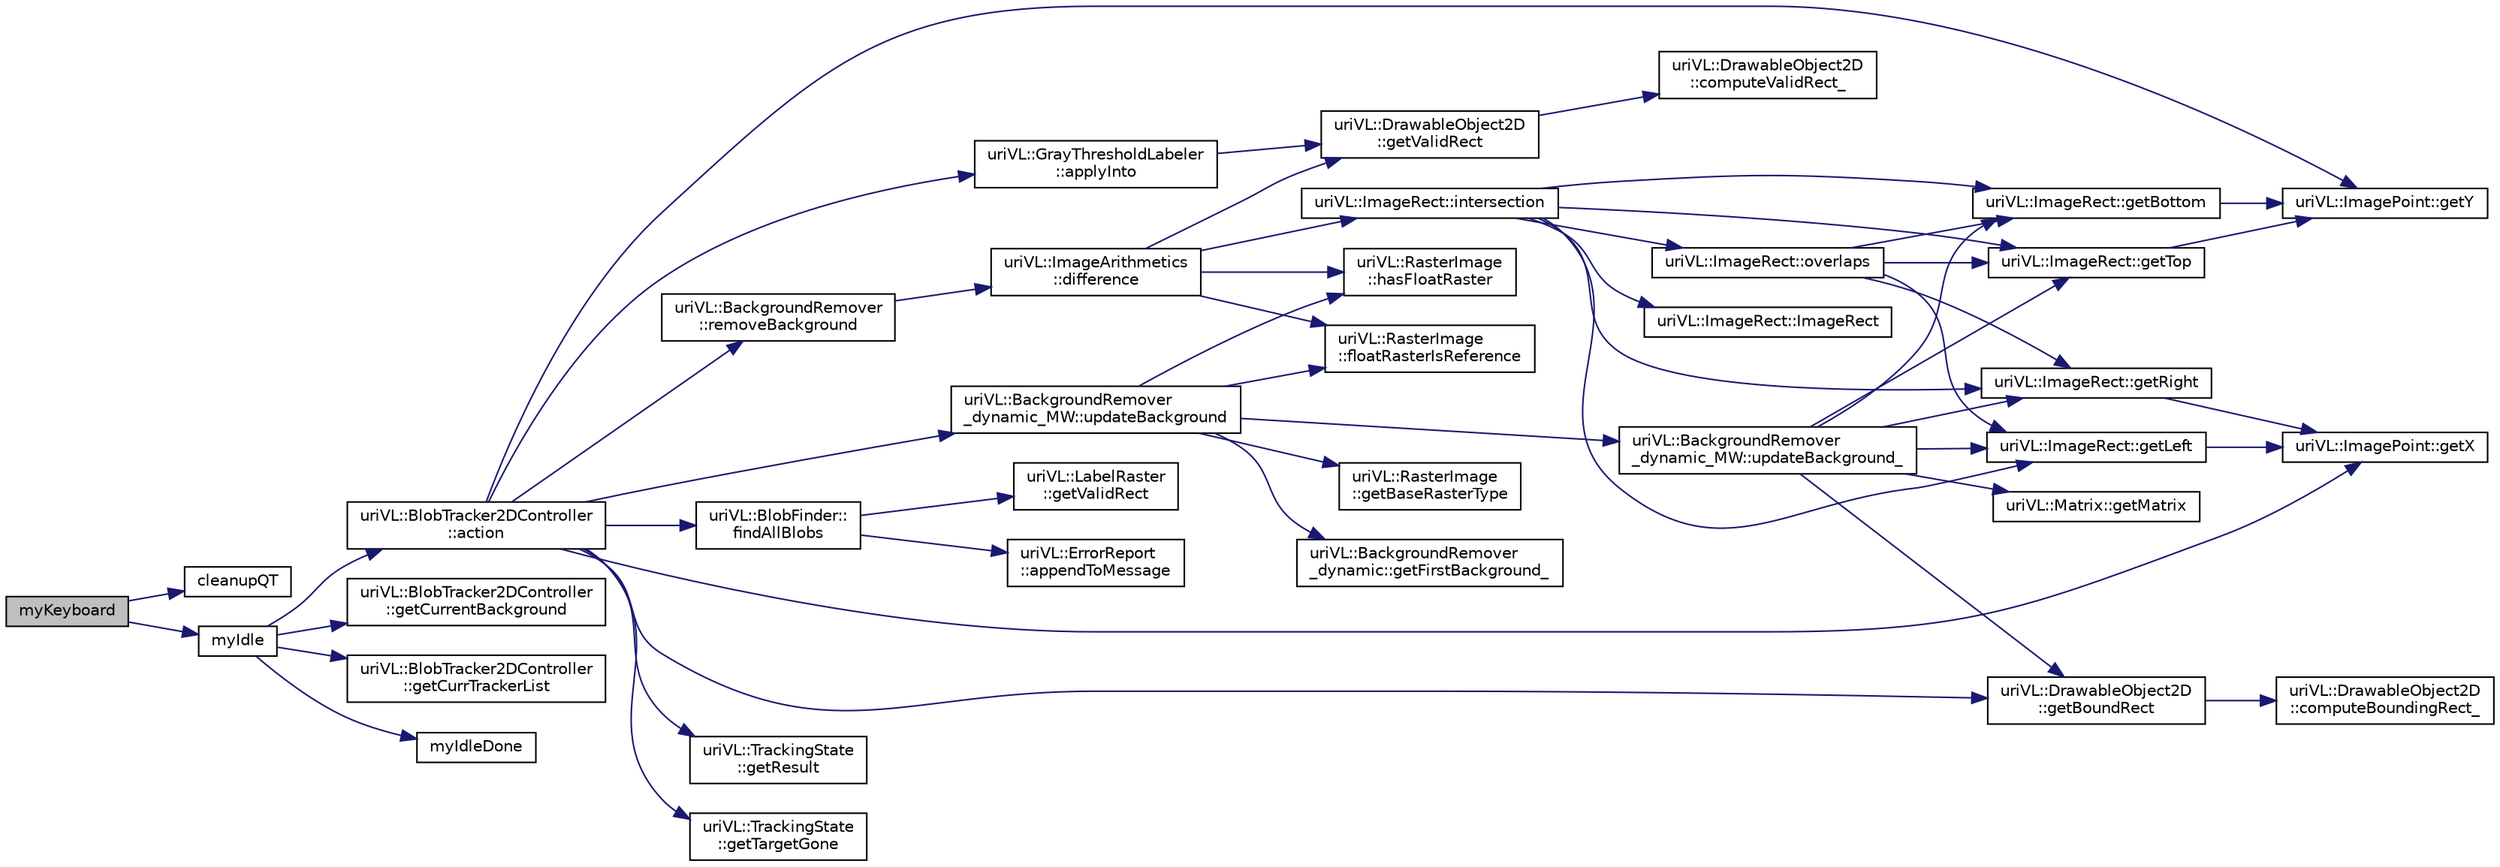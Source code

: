 digraph "myKeyboard"
{
  edge [fontname="Helvetica",fontsize="10",labelfontname="Helvetica",labelfontsize="10"];
  node [fontname="Helvetica",fontsize="10",shape=record];
  rankdir="LR";
  Node1 [label="myKeyboard",height=0.2,width=0.4,color="black", fillcolor="grey75", style="filled", fontcolor="black"];
  Node1 -> Node2 [color="midnightblue",fontsize="10",style="solid",fontname="Helvetica"];
  Node2 [label="cleanupQT",height=0.2,width=0.4,color="black", fillcolor="white", style="filled",URL="$Tracking2DDynamic__main_8cpp.html#aacd0165f2c23bad146febb560c1b2c9c"];
  Node1 -> Node3 [color="midnightblue",fontsize="10",style="solid",fontname="Helvetica"];
  Node3 [label="myIdle",height=0.2,width=0.4,color="black", fillcolor="white", style="filled",URL="$Tracking2DDynamic__main_8cpp.html#a8b6b5874f18eb288af28f2ea8dc37afd"];
  Node3 -> Node4 [color="midnightblue",fontsize="10",style="solid",fontname="Helvetica"];
  Node4 [label="uriVL::BlobTracker2DController\l::action",height=0.2,width=0.4,color="black", fillcolor="white", style="filled",URL="$classuriVL_1_1BlobTracker2DController.html#a81e97f03587a4f08b7aa6a3102153eab",tooltip="Begin control loop find all blobs, (if some one new, send a tracker), update background using dynamic..."];
  Node4 -> Node5 [color="midnightblue",fontsize="10",style="solid",fontname="Helvetica"];
  Node5 [label="uriVL::BackgroundRemover\l::removeBackground",height=0.2,width=0.4,color="black", fillcolor="white", style="filled",URL="$classuriVL_1_1BackgroundRemover.html#abc98112b58d331c8d76f0e57ab96b965",tooltip="Computes the difference between this raster image and the one stored as background (using the default..."];
  Node5 -> Node6 [color="midnightblue",fontsize="10",style="solid",fontname="Helvetica"];
  Node6 [label="uriVL::ImageArithmetics\l::difference",height=0.2,width=0.4,color="black", fillcolor="white", style="filled",URL="$classuriVL_1_1ImageArithmetics.html#ac0e7860adc74aa3a1262f62790e9dbdb",tooltip="Computes the difference between two raster images. "];
  Node6 -> Node7 [color="midnightblue",fontsize="10",style="solid",fontname="Helvetica"];
  Node7 [label="uriVL::ImageRect::intersection",height=0.2,width=0.4,color="black", fillcolor="white", style="filled",URL="$classuriVL_1_1ImageRect.html#a4efe309aec03dcdb3e12ff86a906e6fb",tooltip="Returns the intersection of the two rectangles received as parameters. "];
  Node7 -> Node8 [color="midnightblue",fontsize="10",style="solid",fontname="Helvetica"];
  Node8 [label="uriVL::ImageRect::overlaps",height=0.2,width=0.4,color="black", fillcolor="white", style="filled",URL="$classuriVL_1_1ImageRect.html#a707979de0d8a0079379467712866e200",tooltip="Indicates whether this rectangle and the one received as parameter overlap. "];
  Node8 -> Node9 [color="midnightblue",fontsize="10",style="solid",fontname="Helvetica"];
  Node9 [label="uriVL::ImageRect::getBottom",height=0.2,width=0.4,color="black", fillcolor="white", style="filled",URL="$classuriVL_1_1ImageRect.html#acb34c902550ecb25f7fa6ffb620aea71",tooltip="Returns the maximum y coordinate of the rectangle. "];
  Node9 -> Node10 [color="midnightblue",fontsize="10",style="solid",fontname="Helvetica"];
  Node10 [label="uriVL::ImagePoint::getY",height=0.2,width=0.4,color="black", fillcolor="white", style="filled",URL="$classuriVL_1_1ImagePoint.html#a4edda1ad5b1f3b39db3ac200dfddf016",tooltip="Returns the point&#39;s y coordinate. "];
  Node8 -> Node11 [color="midnightblue",fontsize="10",style="solid",fontname="Helvetica"];
  Node11 [label="uriVL::ImageRect::getTop",height=0.2,width=0.4,color="black", fillcolor="white", style="filled",URL="$classuriVL_1_1ImageRect.html#a2715b0a7b291354fd839a95ece0e0aba",tooltip="Returns the minimum y coordinate of the rectangle. "];
  Node11 -> Node10 [color="midnightblue",fontsize="10",style="solid",fontname="Helvetica"];
  Node8 -> Node12 [color="midnightblue",fontsize="10",style="solid",fontname="Helvetica"];
  Node12 [label="uriVL::ImageRect::getRight",height=0.2,width=0.4,color="black", fillcolor="white", style="filled",URL="$classuriVL_1_1ImageRect.html#a89884bd1866a1b7ffb67d4cc1ec1a052",tooltip="Returns the maximum x coordinate of the rectangle. "];
  Node12 -> Node13 [color="midnightblue",fontsize="10",style="solid",fontname="Helvetica"];
  Node13 [label="uriVL::ImagePoint::getX",height=0.2,width=0.4,color="black", fillcolor="white", style="filled",URL="$classuriVL_1_1ImagePoint.html#a4845eb34e164c8dffd9b366cf61f3f5b",tooltip="Returns the point&#39;s x coordinate. "];
  Node8 -> Node14 [color="midnightblue",fontsize="10",style="solid",fontname="Helvetica"];
  Node14 [label="uriVL::ImageRect::getLeft",height=0.2,width=0.4,color="black", fillcolor="white", style="filled",URL="$classuriVL_1_1ImageRect.html#a38bd531df6bd6c4892bca1a690feda13",tooltip="Returns the minimum x coordinate of the rectangle. "];
  Node14 -> Node13 [color="midnightblue",fontsize="10",style="solid",fontname="Helvetica"];
  Node7 -> Node14 [color="midnightblue",fontsize="10",style="solid",fontname="Helvetica"];
  Node7 -> Node12 [color="midnightblue",fontsize="10",style="solid",fontname="Helvetica"];
  Node7 -> Node11 [color="midnightblue",fontsize="10",style="solid",fontname="Helvetica"];
  Node7 -> Node9 [color="midnightblue",fontsize="10",style="solid",fontname="Helvetica"];
  Node7 -> Node15 [color="midnightblue",fontsize="10",style="solid",fontname="Helvetica"];
  Node15 [label="uriVL::ImageRect::ImageRect",height=0.2,width=0.4,color="black", fillcolor="white", style="filled",URL="$classuriVL_1_1ImageRect.html#ab5d9afae21bbf5cd673a0161390e63e2",tooltip="Default Constructor. "];
  Node6 -> Node16 [color="midnightblue",fontsize="10",style="solid",fontname="Helvetica"];
  Node16 [label="uriVL::DrawableObject2D\l::getValidRect",height=0.2,width=0.4,color="black", fillcolor="white", style="filled",URL="$classuriVL_1_1DrawableObject2D.html#ad654c2c5da02b3b20298c3eef4153874",tooltip="Returns the object&#39;s valid data rectangle. "];
  Node16 -> Node17 [color="midnightblue",fontsize="10",style="solid",fontname="Helvetica"];
  Node17 [label="uriVL::DrawableObject2D\l::computeValidRect_",height=0.2,width=0.4,color="black", fillcolor="white", style="filled",URL="$classuriVL_1_1DrawableObject2D.html#a9eb135fd212d80a8fbc3caa7e242d9dd",tooltip="Calculates the object&#39;s valid box. "];
  Node6 -> Node18 [color="midnightblue",fontsize="10",style="solid",fontname="Helvetica"];
  Node18 [label="uriVL::RasterImage\l::hasFloatRaster",height=0.2,width=0.4,color="black", fillcolor="white", style="filled",URL="$classuriVL_1_1RasterImage.html#a406019c6e34b2e8c3d81a72769723d98",tooltip="Indicates whether or not the raster image stores a float raster (eg this would be true for a Raster_I..."];
  Node6 -> Node19 [color="midnightblue",fontsize="10",style="solid",fontname="Helvetica"];
  Node19 [label="uriVL::RasterImage\l::floatRasterIsReference",height=0.2,width=0.4,color="black", fillcolor="white", style="filled",URL="$classuriVL_1_1RasterImage.html#a1b4d9b5005f06201335b9060fe31625e",tooltip="Indicates whether or not the float raster (for a raster that does have a float raster, eg Raster_Image_gray_F stores the reference values for the raster image. "];
  Node4 -> Node20 [color="midnightblue",fontsize="10",style="solid",fontname="Helvetica"];
  Node20 [label="uriVL::GrayThresholdLabeler\l::applyInto",height=0.2,width=0.4,color="black", fillcolor="white", style="filled",URL="$classuriVL_1_1GrayThresholdLabeler.html#a8a07a2f9967f3552bf508280a251eb57",tooltip="Applies this operator to an image, returns the result as a LabelRaster. "];
  Node20 -> Node16 [color="midnightblue",fontsize="10",style="solid",fontname="Helvetica"];
  Node4 -> Node21 [color="midnightblue",fontsize="10",style="solid",fontname="Helvetica"];
  Node21 [label="uriVL::BlobFinder::\lfindAllBlobs",height=0.2,width=0.4,color="black", fillcolor="white", style="filled",URL="$classuriVL_1_1BlobFinder.html#a7404aa90e173beb8b83136ba46485db7",tooltip="Detect all the blobs in the input label raster from a list of target indices. "];
  Node21 -> Node22 [color="midnightblue",fontsize="10",style="solid",fontname="Helvetica"];
  Node22 [label="uriVL::LabelRaster\l::getValidRect",height=0.2,width=0.4,color="black", fillcolor="white", style="filled",URL="$classuriVL_1_1LabelRaster.html#af9c034eafd1e2c27e80a4143aa2f22d3",tooltip="Returns the label raster&#39;s valid data rectangle. "];
  Node21 -> Node23 [color="midnightblue",fontsize="10",style="solid",fontname="Helvetica"];
  Node23 [label="uriVL::ErrorReport\l::appendToMessage",height=0.2,width=0.4,color="black", fillcolor="white", style="filled",URL="$classuriVL_1_1ErrorReport.html#a65100d12091947d1df26c38f48058569",tooltip="Appends a string to the error message. "];
  Node4 -> Node13 [color="midnightblue",fontsize="10",style="solid",fontname="Helvetica"];
  Node4 -> Node10 [color="midnightblue",fontsize="10",style="solid",fontname="Helvetica"];
  Node4 -> Node24 [color="midnightblue",fontsize="10",style="solid",fontname="Helvetica"];
  Node24 [label="uriVL::BackgroundRemover\l_dynamic_MW::updateBackground",height=0.2,width=0.4,color="black", fillcolor="white", style="filled",URL="$classuriVL_1_1BackgroundRemover__dynamic__MW.html#afe37e960fc4cd27da43e98ad0bdf56c4",tooltip="Overloaded func Update background_. "];
  Node24 -> Node25 [color="midnightblue",fontsize="10",style="solid",fontname="Helvetica"];
  Node25 [label="uriVL::RasterImage\l::getBaseRasterType",height=0.2,width=0.4,color="black", fillcolor="white", style="filled",URL="$classuriVL_1_1RasterImage.html#a68815937f6a787e4541a33b108198baf",tooltip="Returns the image&#39;s base raster type. "];
  Node24 -> Node26 [color="midnightblue",fontsize="10",style="solid",fontname="Helvetica"];
  Node26 [label="uriVL::BackgroundRemover\l_dynamic::getFirstBackground_",height=0.2,width=0.4,color="black", fillcolor="white", style="filled",URL="$classuriVL_1_1BackgroundRemover__dynamic.html#a945cbfd6daaab3fe01482cd639553333",tooltip="Returns a pointer to the first background image. "];
  Node24 -> Node18 [color="midnightblue",fontsize="10",style="solid",fontname="Helvetica"];
  Node24 -> Node19 [color="midnightblue",fontsize="10",style="solid",fontname="Helvetica"];
  Node24 -> Node27 [color="midnightblue",fontsize="10",style="solid",fontname="Helvetica"];
  Node27 [label="uriVL::BackgroundRemover\l_dynamic_MW::updateBackground_",height=0.2,width=0.4,color="black", fillcolor="white", style="filled",URL="$classuriVL_1_1BackgroundRemover__dynamic__MW.html#a7fc40b83d3b0d688da8629745be09abe",tooltip="Overloaded func Update background_. "];
  Node27 -> Node28 [color="midnightblue",fontsize="10",style="solid",fontname="Helvetica"];
  Node28 [label="uriVL::DrawableObject2D\l::getBoundRect",height=0.2,width=0.4,color="black", fillcolor="white", style="filled",URL="$classuriVL_1_1DrawableObject2D.html#a1d910add62acd9ad51986f3502a721de",tooltip="Returns the object&#39;s bounding rectangle. "];
  Node28 -> Node29 [color="midnightblue",fontsize="10",style="solid",fontname="Helvetica"];
  Node29 [label="uriVL::DrawableObject2D\l::computeBoundingRect_",height=0.2,width=0.4,color="black", fillcolor="white", style="filled",URL="$classuriVL_1_1DrawableObject2D.html#a569f0abdc2b5f708543cee537b9809ff",tooltip="Calculates the object&#39;s bounding rect. "];
  Node27 -> Node11 [color="midnightblue",fontsize="10",style="solid",fontname="Helvetica"];
  Node27 -> Node9 [color="midnightblue",fontsize="10",style="solid",fontname="Helvetica"];
  Node27 -> Node14 [color="midnightblue",fontsize="10",style="solid",fontname="Helvetica"];
  Node27 -> Node12 [color="midnightblue",fontsize="10",style="solid",fontname="Helvetica"];
  Node27 -> Node30 [color="midnightblue",fontsize="10",style="solid",fontname="Helvetica"];
  Node30 [label="uriVL::Matrix::getMatrix",height=0.2,width=0.4,color="black", fillcolor="white", style="filled",URL="$classuriVL_1_1Matrix.html#a29c91cadbe9ad1e2ec93d51711348f77",tooltip="Returns a read-only pointer to the matrix data. "];
  Node4 -> Node31 [color="midnightblue",fontsize="10",style="solid",fontname="Helvetica"];
  Node31 [label="uriVL::TrackingState\l::getResult",height=0.2,width=0.4,color="black", fillcolor="white", style="filled",URL="$classuriVL_1_1TrackingState.html#aa986de53ff9f85abf44c692b0b06e48a",tooltip="get tracking result "];
  Node4 -> Node32 [color="midnightblue",fontsize="10",style="solid",fontname="Helvetica"];
  Node32 [label="uriVL::TrackingState\l::getTargetGone",height=0.2,width=0.4,color="black", fillcolor="white", style="filled",URL="$classuriVL_1_1TrackingState.html#ad70ca3d2a618daa8dd552009f4abb745",tooltip="get targetGone_ "];
  Node4 -> Node28 [color="midnightblue",fontsize="10",style="solid",fontname="Helvetica"];
  Node3 -> Node33 [color="midnightblue",fontsize="10",style="solid",fontname="Helvetica"];
  Node33 [label="uriVL::BlobTracker2DController\l::getCurrentBackground",height=0.2,width=0.4,color="black", fillcolor="white", style="filled",URL="$classuriVL_1_1BlobTracker2DController.html#a35cc1951bdd4b597ec52429b4a6de92b"];
  Node3 -> Node34 [color="midnightblue",fontsize="10",style="solid",fontname="Helvetica"];
  Node34 [label="uriVL::BlobTracker2DController\l::getCurrTrackerList",height=0.2,width=0.4,color="black", fillcolor="white", style="filled",URL="$classuriVL_1_1BlobTracker2DController.html#a9633c9814bf829b33348371b478e1deb",tooltip="Get current BlobTracker2DList. "];
  Node3 -> Node35 [color="midnightblue",fontsize="10",style="solid",fontname="Helvetica"];
  Node35 [label="myIdleDone",height=0.2,width=0.4,color="black", fillcolor="white", style="filled",URL="$Tracking2DDynamic__main_8cpp.html#aecb76b76a1aa99390ebe7615612927dd"];
}
